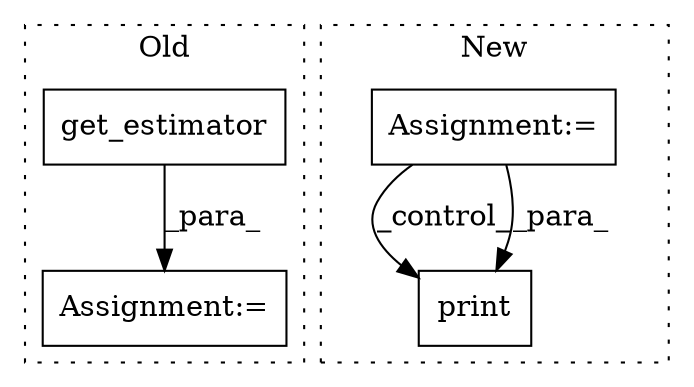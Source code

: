 digraph G {
subgraph cluster0 {
1 [label="get_estimator" a="32" s="7850,7872" l="14,1" shape="box"];
4 [label="Assignment:=" a="7" s="7844" l="1" shape="box"];
label = "Old";
style="dotted";
}
subgraph cluster1 {
2 [label="print" a="32" s="9898,9923" l="6,1" shape="box"];
3 [label="Assignment:=" a="7" s="9818,9886" l="57,2" shape="box"];
label = "New";
style="dotted";
}
1 -> 4 [label="_para_"];
3 -> 2 [label="_control_"];
3 -> 2 [label="_para_"];
}